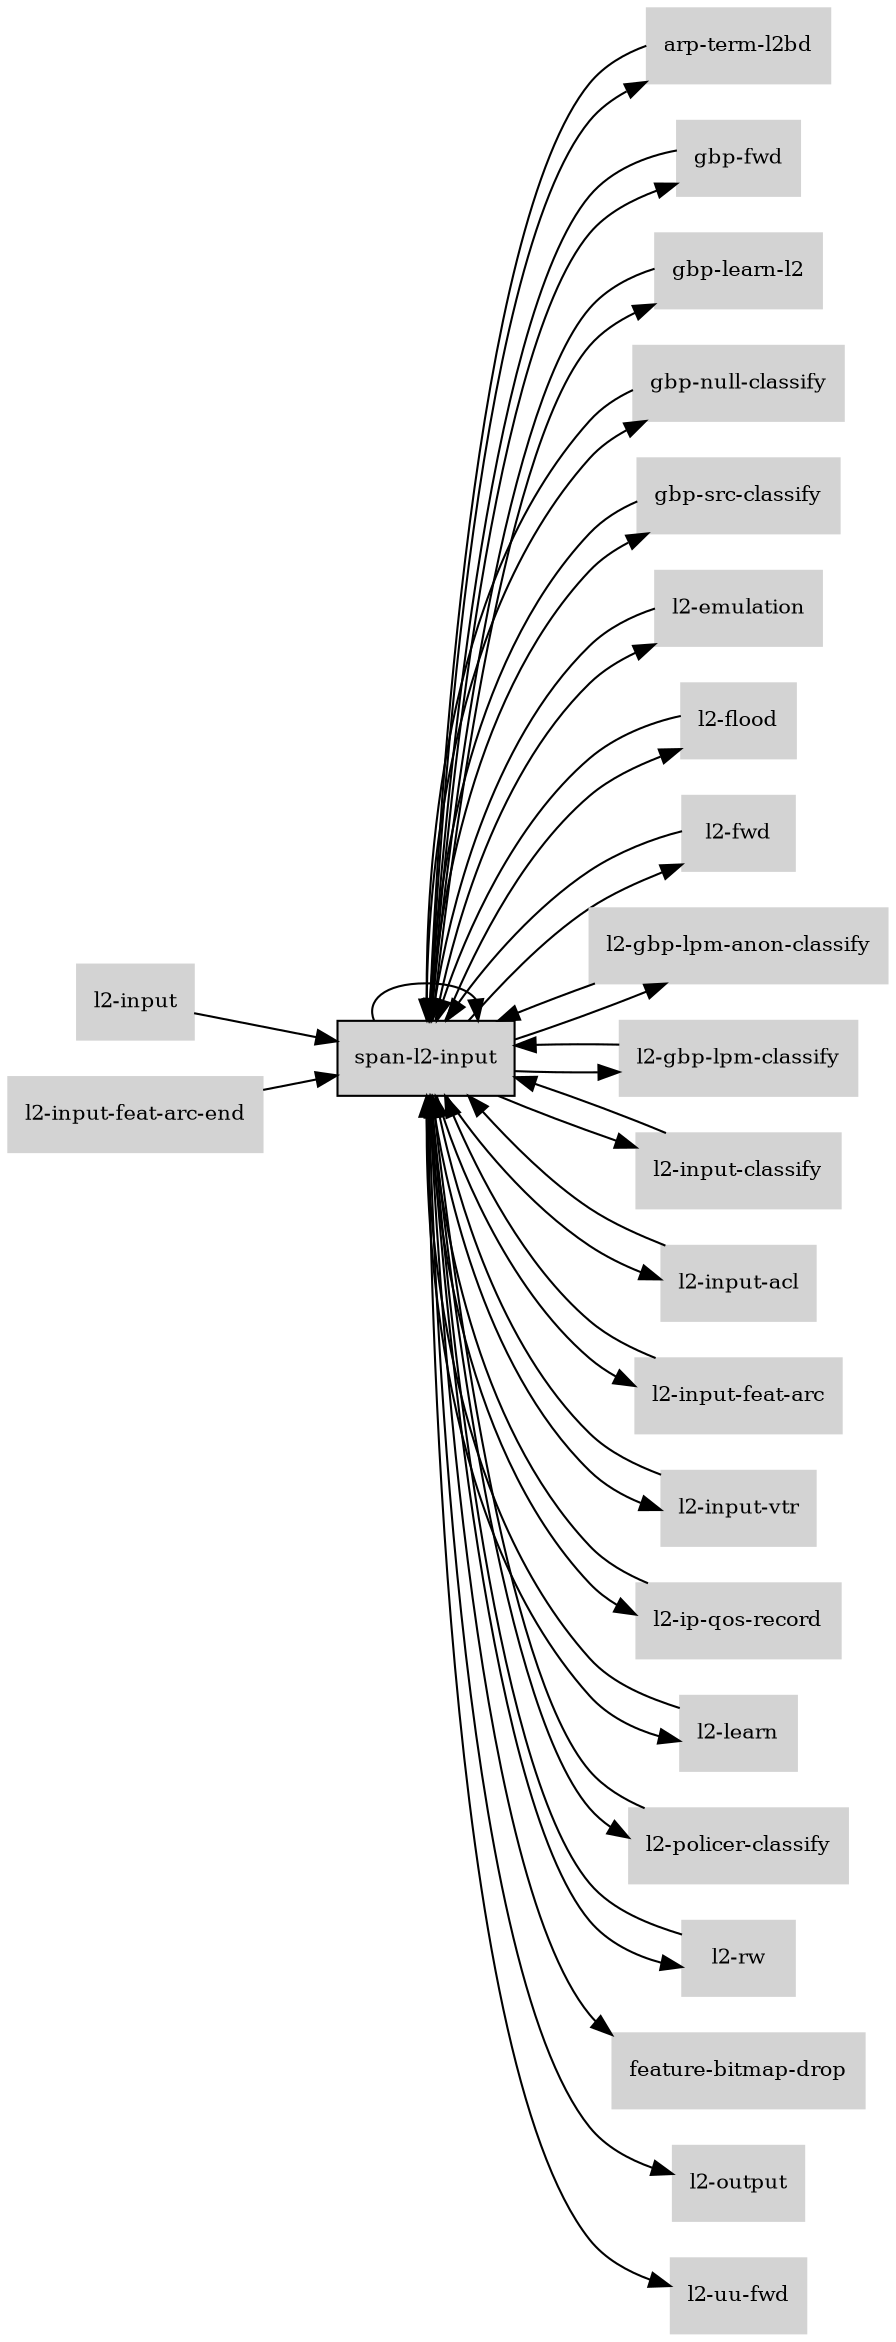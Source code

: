 digraph "span_l2_input_subgraph" {
  rankdir=LR;
  node [shape=box, style=filled, fontsize=10, color=lightgray, fontcolor=black, fillcolor=lightgray];
  "span-l2-input" [color=black, fontcolor=black, fillcolor=lightgray];
  edge [fontsize=8];
  "arp-term-l2bd" -> "span-l2-input";
  "gbp-fwd" -> "span-l2-input";
  "gbp-learn-l2" -> "span-l2-input";
  "gbp-null-classify" -> "span-l2-input";
  "gbp-src-classify" -> "span-l2-input";
  "l2-emulation" -> "span-l2-input";
  "l2-flood" -> "span-l2-input";
  "l2-fwd" -> "span-l2-input";
  "l2-gbp-lpm-anon-classify" -> "span-l2-input";
  "l2-gbp-lpm-classify" -> "span-l2-input";
  "l2-input-classify" -> "span-l2-input";
  "l2-input" -> "span-l2-input";
  "l2-input-acl" -> "span-l2-input";
  "l2-input-feat-arc" -> "span-l2-input";
  "l2-input-feat-arc-end" -> "span-l2-input";
  "l2-input-vtr" -> "span-l2-input";
  "l2-ip-qos-record" -> "span-l2-input";
  "l2-learn" -> "span-l2-input";
  "l2-policer-classify" -> "span-l2-input";
  "l2-rw" -> "span-l2-input";
  "span-l2-input" -> "feature-bitmap-drop";
  "span-l2-input" -> "l2-output";
  "span-l2-input" -> "l2-flood";
  "span-l2-input" -> "l2-uu-fwd";
  "span-l2-input" -> "arp-term-l2bd";
  "span-l2-input" -> "gbp-fwd";
  "span-l2-input" -> "l2-fwd";
  "span-l2-input" -> "l2-rw";
  "span-l2-input" -> "l2-learn";
  "span-l2-input" -> "l2-emulation";
  "span-l2-input" -> "gbp-learn-l2";
  "span-l2-input" -> "l2-gbp-lpm-anon-classify";
  "span-l2-input" -> "gbp-null-classify";
  "span-l2-input" -> "gbp-src-classify";
  "span-l2-input" -> "l2-gbp-lpm-classify";
  "span-l2-input" -> "l2-input-vtr";
  "span-l2-input" -> "l2-ip-qos-record";
  "span-l2-input" -> "l2-input-acl";
  "span-l2-input" -> "l2-policer-classify";
  "span-l2-input" -> "l2-input-feat-arc";
  "span-l2-input" -> "l2-input-classify";
  "span-l2-input" -> "span-l2-input";
}
